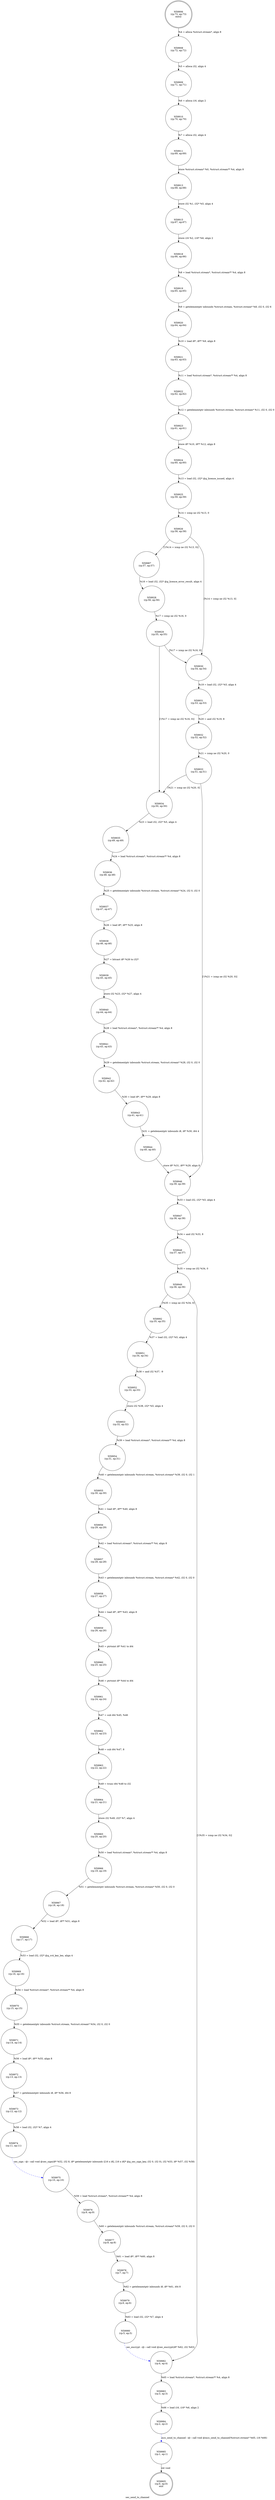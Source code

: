 digraph sec_send_to_channel {
label="sec_send_to_channel"
59905 [label="N59905\n(rp:0, ep:0)\nexit", shape="doublecircle"]
59906 [label="N59906\n(rp:73, ep:73)\nentry", shape="doublecircle"]
59906 -> 59908 [label="%4 = alloca %struct.stream*, align 8"]
59908 [label="N59908\n(rp:72, ep:72)", shape="circle"]
59908 -> 59909 [label="%5 = alloca i32, align 4"]
59909 [label="N59909\n(rp:71, ep:71)", shape="circle"]
59909 -> 59910 [label="%6 = alloca i16, align 2"]
59910 [label="N59910\n(rp:70, ep:70)", shape="circle"]
59910 -> 59911 [label="%7 = alloca i32, align 4"]
59911 [label="N59911\n(rp:69, ep:69)", shape="circle"]
59911 -> 59913 [label="store %struct.stream* %0, %struct.stream** %4, align 8"]
59913 [label="N59913\n(rp:68, ep:68)", shape="circle"]
59913 -> 59915 [label="store i32 %1, i32* %5, align 4"]
59915 [label="N59915\n(rp:67, ep:67)", shape="circle"]
59915 -> 59918 [label="store i16 %2, i16* %6, align 2"]
59918 [label="N59918\n(rp:66, ep:66)", shape="circle"]
59918 -> 59919 [label="%8 = load %struct.stream*, %struct.stream** %4, align 8"]
59919 [label="N59919\n(rp:65, ep:65)", shape="circle"]
59919 -> 59920 [label="%9 = getelementptr inbounds %struct.stream, %struct.stream* %8, i32 0, i32 6"]
59920 [label="N59920\n(rp:64, ep:64)", shape="circle"]
59920 -> 59921 [label="%10 = load i8*, i8** %9, align 8"]
59921 [label="N59921\n(rp:63, ep:63)", shape="circle"]
59921 -> 59922 [label="%11 = load %struct.stream*, %struct.stream** %4, align 8"]
59922 [label="N59922\n(rp:62, ep:62)", shape="circle"]
59922 -> 59923 [label="%12 = getelementptr inbounds %struct.stream, %struct.stream* %11, i32 0, i32 0"]
59923 [label="N59923\n(rp:61, ep:61)", shape="circle"]
59923 -> 59924 [label="store i8* %10, i8** %12, align 8"]
59924 [label="N59924\n(rp:60, ep:60)", shape="circle"]
59924 -> 59925 [label="%13 = load i32, i32* @g_licence_issued, align 4"]
59925 [label="N59925\n(rp:59, ep:59)", shape="circle"]
59925 -> 59926 [label="%14 = icmp ne i32 %13, 0"]
59926 [label="N59926\n(rp:58, ep:58)", shape="circle"]
59926 -> 59987 [label="[!(%14 = icmp ne i32 %13, 0)]"]
59926 -> 59930 [label="[%14 = icmp ne i32 %13, 0]"]
59928 [label="N59928\n(rp:56, ep:56)", shape="circle"]
59928 -> 59929 [label="%17 = icmp ne i32 %16, 0"]
59929 [label="N59929\n(rp:55, ep:55)", shape="circle"]
59929 -> 59930 [label="[%17 = icmp ne i32 %16, 0]"]
59929 -> 59934 [label="[!(%17 = icmp ne i32 %16, 0)]"]
59930 [label="N59930\n(rp:54, ep:54)", shape="circle"]
59930 -> 59931 [label="%19 = load i32, i32* %5, align 4"]
59931 [label="N59931\n(rp:53, ep:53)", shape="circle"]
59931 -> 59932 [label="%20 = and i32 %19, 8"]
59932 [label="N59932\n(rp:52, ep:52)", shape="circle"]
59932 -> 59933 [label="%21 = icmp ne i32 %20, 0"]
59933 [label="N59933\n(rp:51, ep:51)", shape="circle"]
59933 -> 59934 [label="[%21 = icmp ne i32 %20, 0]"]
59933 -> 59946 [label="[!(%21 = icmp ne i32 %20, 0)]"]
59934 [label="N59934\n(rp:50, ep:50)", shape="circle"]
59934 -> 59935 [label="%23 = load i32, i32* %5, align 4"]
59935 [label="N59935\n(rp:49, ep:49)", shape="circle"]
59935 -> 59936 [label="%24 = load %struct.stream*, %struct.stream** %4, align 8"]
59936 [label="N59936\n(rp:48, ep:48)", shape="circle"]
59936 -> 59937 [label="%25 = getelementptr inbounds %struct.stream, %struct.stream* %24, i32 0, i32 0"]
59937 [label="N59937\n(rp:47, ep:47)", shape="circle"]
59937 -> 59938 [label="%26 = load i8*, i8** %25, align 8"]
59938 [label="N59938\n(rp:46, ep:46)", shape="circle"]
59938 -> 59939 [label="%27 = bitcast i8* %26 to i32*"]
59939 [label="N59939\n(rp:45, ep:45)", shape="circle"]
59939 -> 59940 [label="store i32 %23, i32* %27, align 4"]
59940 [label="N59940\n(rp:44, ep:44)", shape="circle"]
59940 -> 59941 [label="%28 = load %struct.stream*, %struct.stream** %4, align 8"]
59941 [label="N59941\n(rp:43, ep:43)", shape="circle"]
59941 -> 59942 [label="%29 = getelementptr inbounds %struct.stream, %struct.stream* %28, i32 0, i32 0"]
59942 [label="N59942\n(rp:42, ep:42)", shape="circle"]
59942 -> 59943 [label="%30 = load i8*, i8** %29, align 8"]
59943 [label="N59943\n(rp:41, ep:41)", shape="circle"]
59943 -> 59944 [label="%31 = getelementptr inbounds i8, i8* %30, i64 4"]
59944 [label="N59944\n(rp:40, ep:40)", shape="circle"]
59944 -> 59946 [label="store i8* %31, i8** %29, align 8"]
59946 [label="N59946\n(rp:39, ep:39)", shape="circle"]
59946 -> 59947 [label="%33 = load i32, i32* %5, align 4"]
59947 [label="N59947\n(rp:38, ep:38)", shape="circle"]
59947 -> 59948 [label="%34 = and i32 %33, 8"]
59948 [label="N59948\n(rp:37, ep:37)", shape="circle"]
59948 -> 59949 [label="%35 = icmp ne i32 %34, 0"]
59949 [label="N59949\n(rp:36, ep:36)", shape="circle"]
59949 -> 59992 [label="[%35 = icmp ne i32 %34, 0]"]
59949 -> 59982 [label="[!(%35 = icmp ne i32 %34, 0)]"]
59951 [label="N59951\n(rp:34, ep:34)", shape="circle"]
59951 -> 59952 [label="%38 = and i32 %37, -9"]
59952 [label="N59952\n(rp:33, ep:33)", shape="circle"]
59952 -> 59953 [label="store i32 %38, i32* %5, align 4"]
59953 [label="N59953\n(rp:32, ep:32)", shape="circle"]
59953 -> 59954 [label="%39 = load %struct.stream*, %struct.stream** %4, align 8"]
59954 [label="N59954\n(rp:31, ep:31)", shape="circle"]
59954 -> 59955 [label="%40 = getelementptr inbounds %struct.stream, %struct.stream* %39, i32 0, i32 1"]
59955 [label="N59955\n(rp:30, ep:30)", shape="circle"]
59955 -> 59956 [label="%41 = load i8*, i8** %40, align 8"]
59956 [label="N59956\n(rp:29, ep:29)", shape="circle"]
59956 -> 59957 [label="%42 = load %struct.stream*, %struct.stream** %4, align 8"]
59957 [label="N59957\n(rp:28, ep:28)", shape="circle"]
59957 -> 59958 [label="%43 = getelementptr inbounds %struct.stream, %struct.stream* %42, i32 0, i32 0"]
59958 [label="N59958\n(rp:27, ep:27)", shape="circle"]
59958 -> 59959 [label="%44 = load i8*, i8** %43, align 8"]
59959 [label="N59959\n(rp:26, ep:26)", shape="circle"]
59959 -> 59960 [label="%45 = ptrtoint i8* %41 to i64"]
59960 [label="N59960\n(rp:25, ep:25)", shape="circle"]
59960 -> 59961 [label="%46 = ptrtoint i8* %44 to i64"]
59961 [label="N59961\n(rp:24, ep:24)", shape="circle"]
59961 -> 59962 [label="%47 = sub i64 %45, %46"]
59962 [label="N59962\n(rp:23, ep:23)", shape="circle"]
59962 -> 59963 [label="%48 = sub i64 %47, 8"]
59963 [label="N59963\n(rp:22, ep:22)", shape="circle"]
59963 -> 59964 [label="%49 = trunc i64 %48 to i32"]
59964 [label="N59964\n(rp:21, ep:21)", shape="circle"]
59964 -> 59965 [label="store i32 %49, i32* %7, align 4"]
59965 [label="N59965\n(rp:20, ep:20)", shape="circle"]
59965 -> 59966 [label="%50 = load %struct.stream*, %struct.stream** %4, align 8"]
59966 [label="N59966\n(rp:19, ep:19)", shape="circle"]
59966 -> 59967 [label="%51 = getelementptr inbounds %struct.stream, %struct.stream* %50, i32 0, i32 0"]
59967 [label="N59967\n(rp:18, ep:18)", shape="circle"]
59967 -> 59968 [label="%52 = load i8*, i8** %51, align 8"]
59968 [label="N59968\n(rp:17, ep:17)", shape="circle"]
59968 -> 59969 [label="%53 = load i32, i32* @g_rc4_key_len, align 4"]
59969 [label="N59969\n(rp:16, ep:16)", shape="circle"]
59969 -> 59970 [label="%54 = load %struct.stream*, %struct.stream** %4, align 8"]
59970 [label="N59970\n(rp:15, ep:15)", shape="circle"]
59970 -> 59971 [label="%55 = getelementptr inbounds %struct.stream, %struct.stream* %54, i32 0, i32 0"]
59971 [label="N59971\n(rp:14, ep:14)", shape="circle"]
59971 -> 59972 [label="%56 = load i8*, i8** %55, align 8"]
59972 [label="N59972\n(rp:13, ep:13)", shape="circle"]
59972 -> 59973 [label="%57 = getelementptr inbounds i8, i8* %56, i64 8"]
59973 [label="N59973\n(rp:12, ep:12)", shape="circle"]
59973 -> 59974 [label="%58 = load i32, i32* %7, align 4"]
59974 [label="N59974\n(rp:11, ep:11)", shape="circle"]
59974 -> 59975 [label="sec_sign --@-- call void @sec_sign(i8* %52, i32 8, i8* getelementptr inbounds ([16 x i8], [16 x i8]* @g_sec_sign_key, i32 0, i32 0), i32 %53, i8* %57, i32 %58)", style="dashed", color="blue"]
59975 [label="N59975\n(rp:10, ep:10)", shape="circle"]
59975 -> 59976 [label="%59 = load %struct.stream*, %struct.stream** %4, align 8"]
59976 [label="N59976\n(rp:9, ep:9)", shape="circle"]
59976 -> 59977 [label="%60 = getelementptr inbounds %struct.stream, %struct.stream* %59, i32 0, i32 0"]
59977 [label="N59977\n(rp:8, ep:8)", shape="circle"]
59977 -> 59978 [label="%61 = load i8*, i8** %60, align 8"]
59978 [label="N59978\n(rp:7, ep:7)", shape="circle"]
59978 -> 59979 [label="%62 = getelementptr inbounds i8, i8* %61, i64 8"]
59979 [label="N59979\n(rp:6, ep:6)", shape="circle"]
59979 -> 59980 [label="%63 = load i32, i32* %7, align 4"]
59980 [label="N59980\n(rp:5, ep:5)", shape="circle"]
59980 -> 59982 [label="sec_encrypt --@-- call void @sec_encrypt(i8* %62, i32 %63)", style="dashed", color="blue"]
59982 [label="N59982\n(rp:4, ep:4)", shape="circle"]
59982 -> 59983 [label="%65 = load %struct.stream*, %struct.stream** %4, align 8"]
59983 [label="N59983\n(rp:3, ep:3)", shape="circle"]
59983 -> 59984 [label="%66 = load i16, i16* %6, align 2"]
59984 [label="N59984\n(rp:2, ep:2)", shape="circle"]
59984 -> 59985 [label="mcs_send_to_channel --@-- call void @mcs_send_to_channel(%struct.stream* %65, i16 %66)", style="dashed", color="blue"]
59985 [label="N59985\n(rp:1, ep:1)", shape="circle"]
59985 -> 59905 [label="ret void"]
59987 [label="N59987\n(rp:57, ep:57)", shape="circle"]
59987 -> 59928 [label="%16 = load i32, i32* @g_licence_error_result, align 4"]
59992 [label="N59992\n(rp:35, ep:35)", shape="circle"]
59992 -> 59951 [label="%37 = load i32, i32* %5, align 4"]
}
